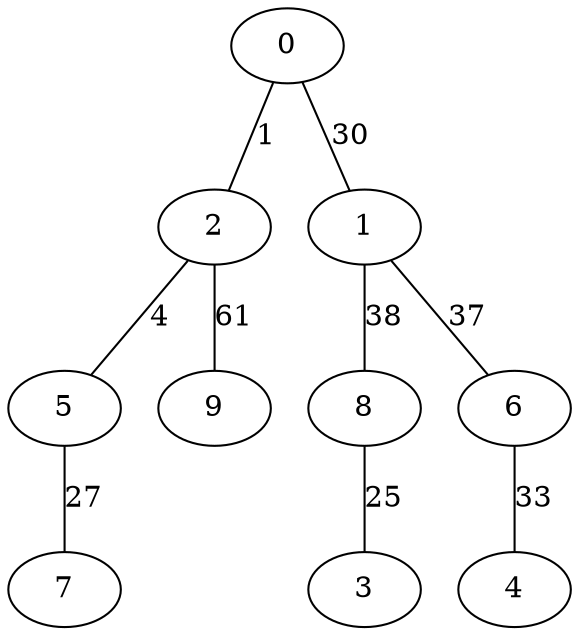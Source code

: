 graph G {
    0 -- 2 [label="1"];
    2 -- 5 [label="4"];
    8 -- 3 [label="25"];
    5 -- 7 [label="27"];
    0 -- 1 [label="30"];
    6 -- 4 [label="33"];
    1 -- 6 [label="37"];
    1 -- 8 [label="38"];
    2 -- 9 [label="61"];
}
